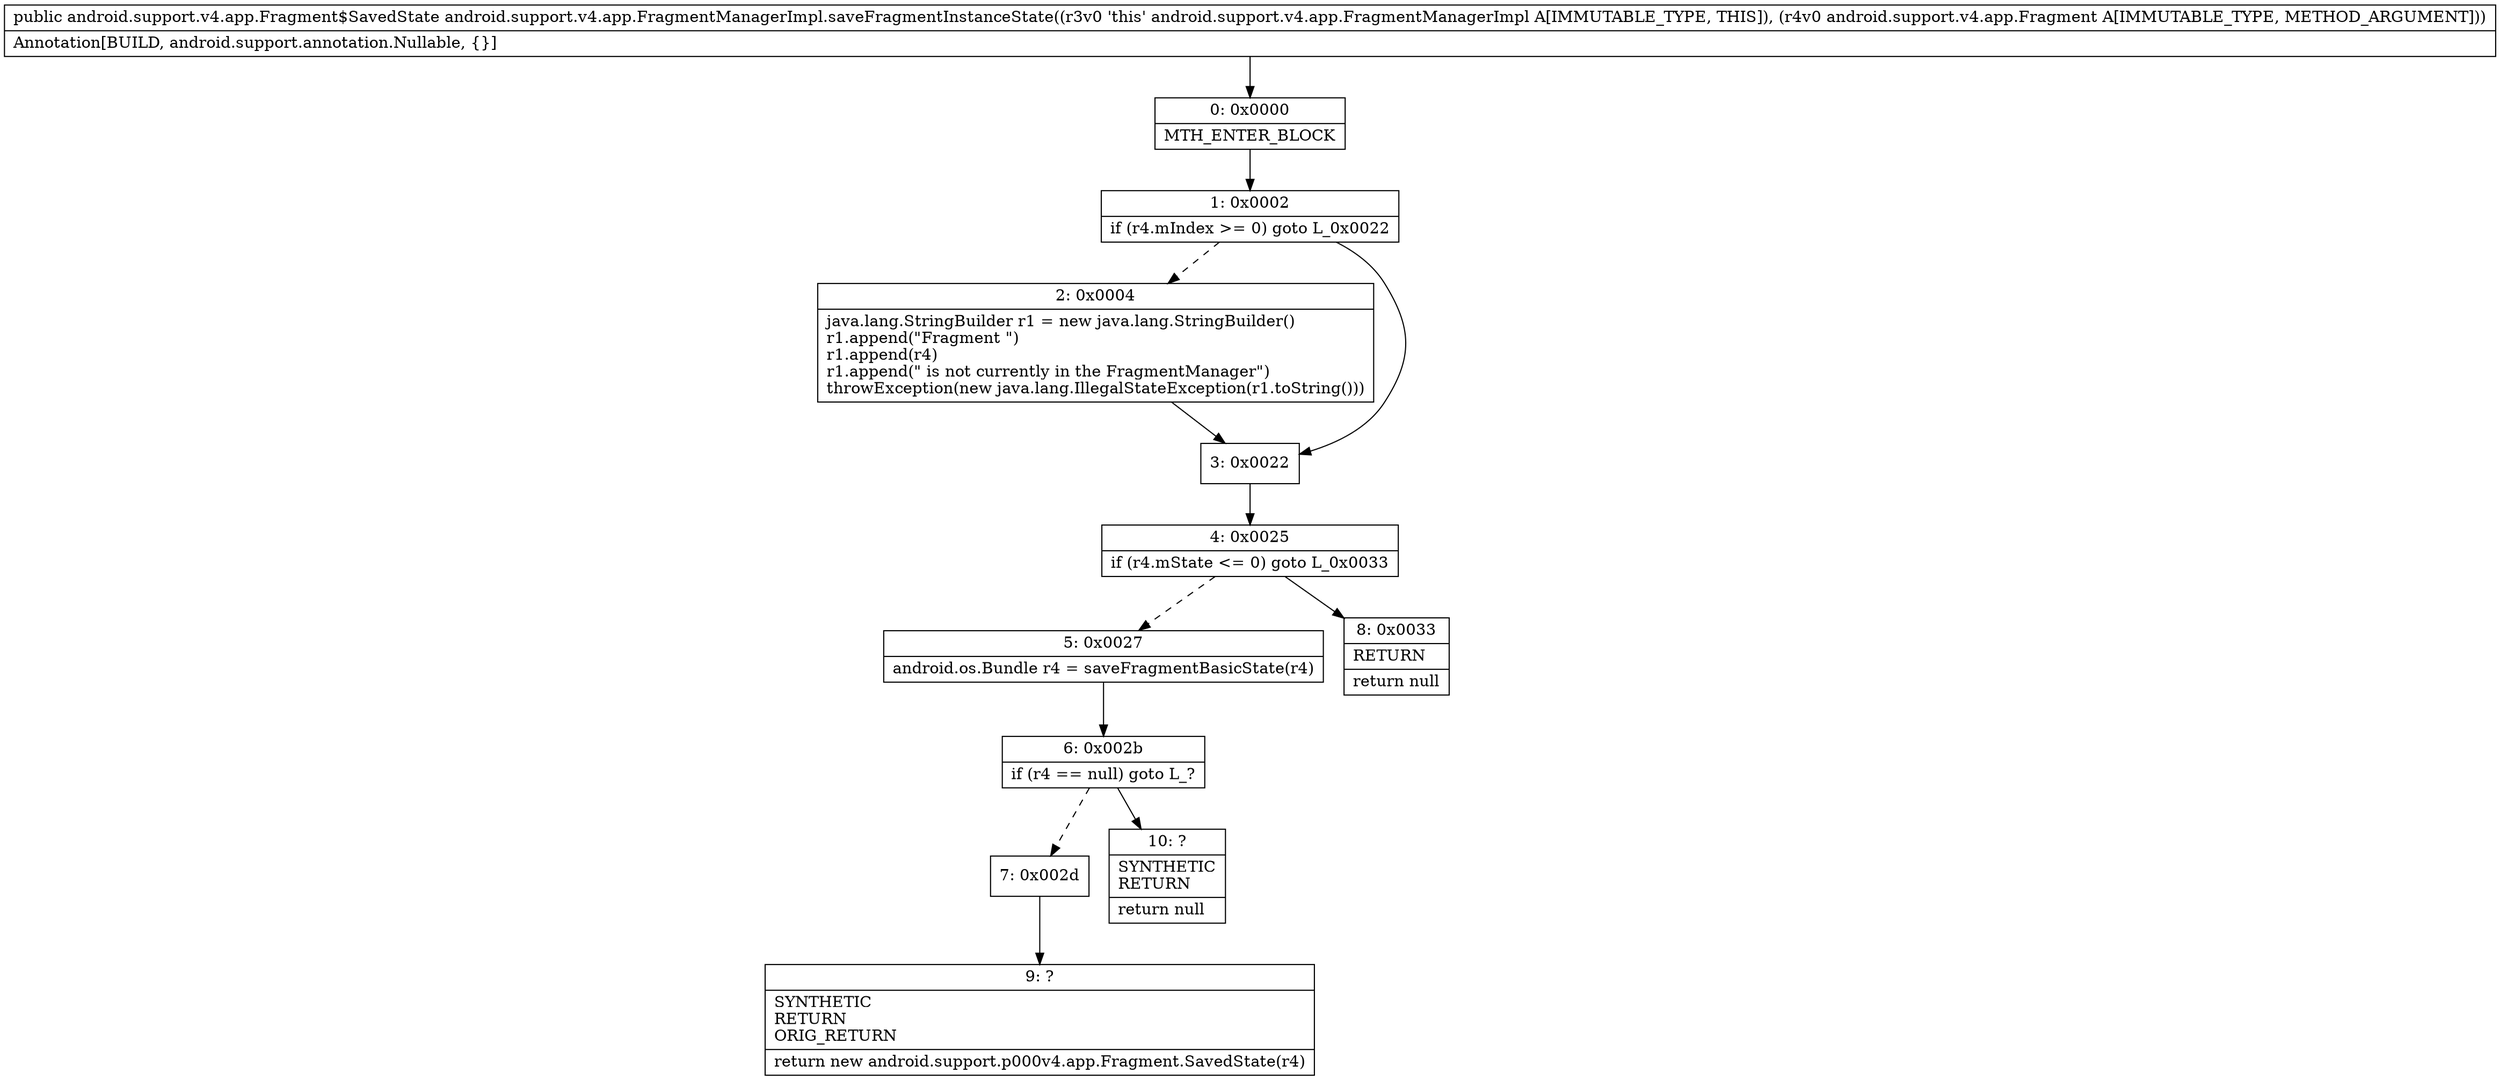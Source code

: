 digraph "CFG forandroid.support.v4.app.FragmentManagerImpl.saveFragmentInstanceState(Landroid\/support\/v4\/app\/Fragment;)Landroid\/support\/v4\/app\/Fragment$SavedState;" {
Node_0 [shape=record,label="{0\:\ 0x0000|MTH_ENTER_BLOCK\l}"];
Node_1 [shape=record,label="{1\:\ 0x0002|if (r4.mIndex \>= 0) goto L_0x0022\l}"];
Node_2 [shape=record,label="{2\:\ 0x0004|java.lang.StringBuilder r1 = new java.lang.StringBuilder()\lr1.append(\"Fragment \")\lr1.append(r4)\lr1.append(\" is not currently in the FragmentManager\")\lthrowException(new java.lang.IllegalStateException(r1.toString()))\l}"];
Node_3 [shape=record,label="{3\:\ 0x0022}"];
Node_4 [shape=record,label="{4\:\ 0x0025|if (r4.mState \<= 0) goto L_0x0033\l}"];
Node_5 [shape=record,label="{5\:\ 0x0027|android.os.Bundle r4 = saveFragmentBasicState(r4)\l}"];
Node_6 [shape=record,label="{6\:\ 0x002b|if (r4 == null) goto L_?\l}"];
Node_7 [shape=record,label="{7\:\ 0x002d}"];
Node_8 [shape=record,label="{8\:\ 0x0033|RETURN\l|return null\l}"];
Node_9 [shape=record,label="{9\:\ ?|SYNTHETIC\lRETURN\lORIG_RETURN\l|return new android.support.p000v4.app.Fragment.SavedState(r4)\l}"];
Node_10 [shape=record,label="{10\:\ ?|SYNTHETIC\lRETURN\l|return null\l}"];
MethodNode[shape=record,label="{public android.support.v4.app.Fragment$SavedState android.support.v4.app.FragmentManagerImpl.saveFragmentInstanceState((r3v0 'this' android.support.v4.app.FragmentManagerImpl A[IMMUTABLE_TYPE, THIS]), (r4v0 android.support.v4.app.Fragment A[IMMUTABLE_TYPE, METHOD_ARGUMENT]))  | Annotation[BUILD, android.support.annotation.Nullable, \{\}]\l}"];
MethodNode -> Node_0;
Node_0 -> Node_1;
Node_1 -> Node_2[style=dashed];
Node_1 -> Node_3;
Node_2 -> Node_3;
Node_3 -> Node_4;
Node_4 -> Node_5[style=dashed];
Node_4 -> Node_8;
Node_5 -> Node_6;
Node_6 -> Node_7[style=dashed];
Node_6 -> Node_10;
Node_7 -> Node_9;
}

